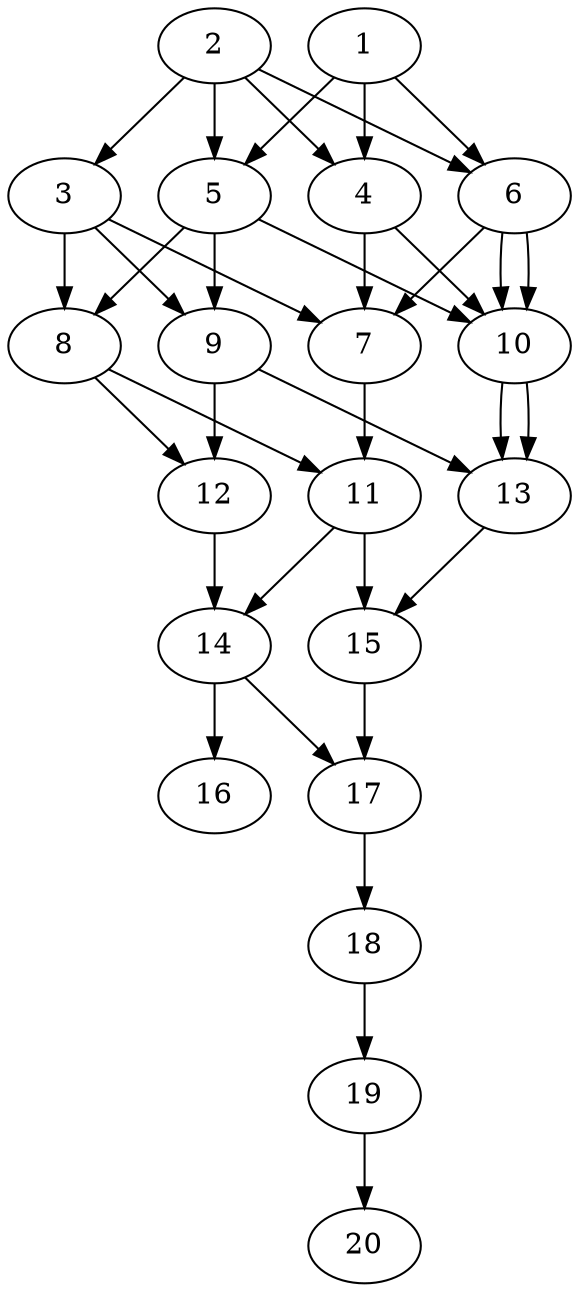 // DAG automatically generated by daggen at Sat Jul 27 15:36:52 2019
// ./daggen --dot -n 20 --ccr 0.5 --fat 0.4 --regular 0.5 --density 0.8 --mindata 5242880 --maxdata 52428800 
digraph G {
  1 [size="54982656", alpha="0.14", expect_size="27491328"] 
  1 -> 4 [size ="27491328"]
  1 -> 5 [size ="27491328"]
  1 -> 6 [size ="27491328"]
  2 [size="85960704", alpha="0.14", expect_size="42980352"] 
  2 -> 3 [size ="42980352"]
  2 -> 4 [size ="42980352"]
  2 -> 5 [size ="42980352"]
  2 -> 6 [size ="42980352"]
  3 [size="58009600", alpha="0.12", expect_size="29004800"] 
  3 -> 7 [size ="29004800"]
  3 -> 8 [size ="29004800"]
  3 -> 9 [size ="29004800"]
  4 [size="61732864", alpha="0.20", expect_size="30866432"] 
  4 -> 7 [size ="30866432"]
  4 -> 10 [size ="30866432"]
  5 [size="48041984", alpha="0.17", expect_size="24020992"] 
  5 -> 8 [size ="24020992"]
  5 -> 9 [size ="24020992"]
  5 -> 10 [size ="24020992"]
  6 [size="27277312", alpha="0.06", expect_size="13638656"] 
  6 -> 7 [size ="13638656"]
  6 -> 10 [size ="13638656"]
  6 -> 10 [size ="13638656"]
  7 [size="95168512", alpha="0.10", expect_size="47584256"] 
  7 -> 11 [size ="47584256"]
  8 [size="96401408", alpha="0.09", expect_size="48200704"] 
  8 -> 11 [size ="48200704"]
  8 -> 12 [size ="48200704"]
  9 [size="84609024", alpha="0.13", expect_size="42304512"] 
  9 -> 12 [size ="42304512"]
  9 -> 13 [size ="42304512"]
  10 [size="37048320", alpha="0.14", expect_size="18524160"] 
  10 -> 13 [size ="18524160"]
  10 -> 13 [size ="18524160"]
  11 [size="23336960", alpha="0.02", expect_size="11668480"] 
  11 -> 14 [size ="11668480"]
  11 -> 15 [size ="11668480"]
  12 [size="87777280", alpha="0.11", expect_size="43888640"] 
  12 -> 14 [size ="43888640"]
  13 [size="57581568", alpha="0.00", expect_size="28790784"] 
  13 -> 15 [size ="28790784"]
  14 [size="18915328", alpha="0.02", expect_size="9457664"] 
  14 -> 16 [size ="9457664"]
  14 -> 17 [size ="9457664"]
  15 [size="18743296", alpha="0.05", expect_size="9371648"] 
  15 -> 17 [size ="9371648"]
  16 [size="100425728", alpha="0.11", expect_size="50212864"] 
  17 [size="34619392", alpha="0.16", expect_size="17309696"] 
  17 -> 18 [size ="17309696"]
  18 [size="83863552", alpha="0.10", expect_size="41931776"] 
  18 -> 19 [size ="41931776"]
  19 [size="31602688", alpha="0.18", expect_size="15801344"] 
  19 -> 20 [size ="15801344"]
  20 [size="94322688", alpha="0.05", expect_size="47161344"] 
}

